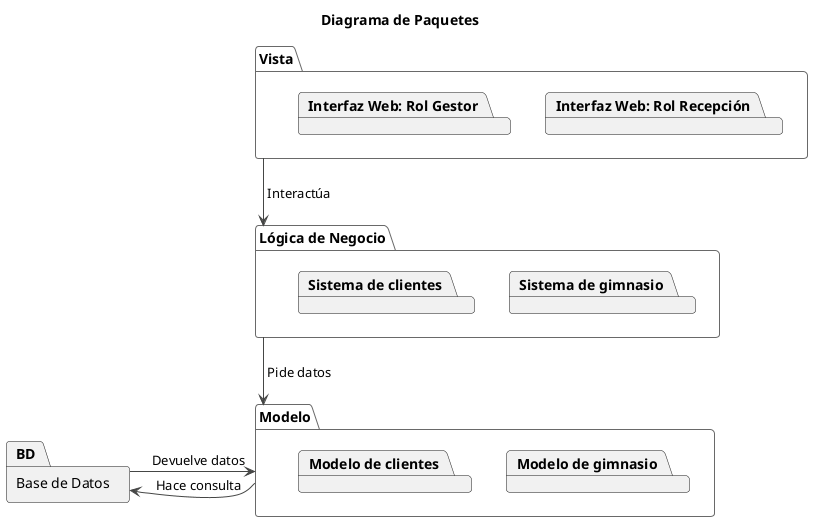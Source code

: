 @startuml
!theme vibrant
title Diagrama de Paquetes

package Vista{
    package "Interfaz Web: Rol Recepción"
    package "Interfaz Web: Rol Gestor"
}

package "Lógica de Negocio" as Logica{
    package "Sistema de gimnasio"
    package "Sistema de clientes"
}

package Modelo{
    package "Modelo de gimnasio"
    package "Modelo de clientes"
}

package "Base de Datos" as BD 

Vista --> Logica : " Interactúa"
Logica --> Modelo : " Pide datos"
Modelo -l-> BD : " Hace consulta"
BD -r-> Modelo : " Devuelve datos"
@enduml